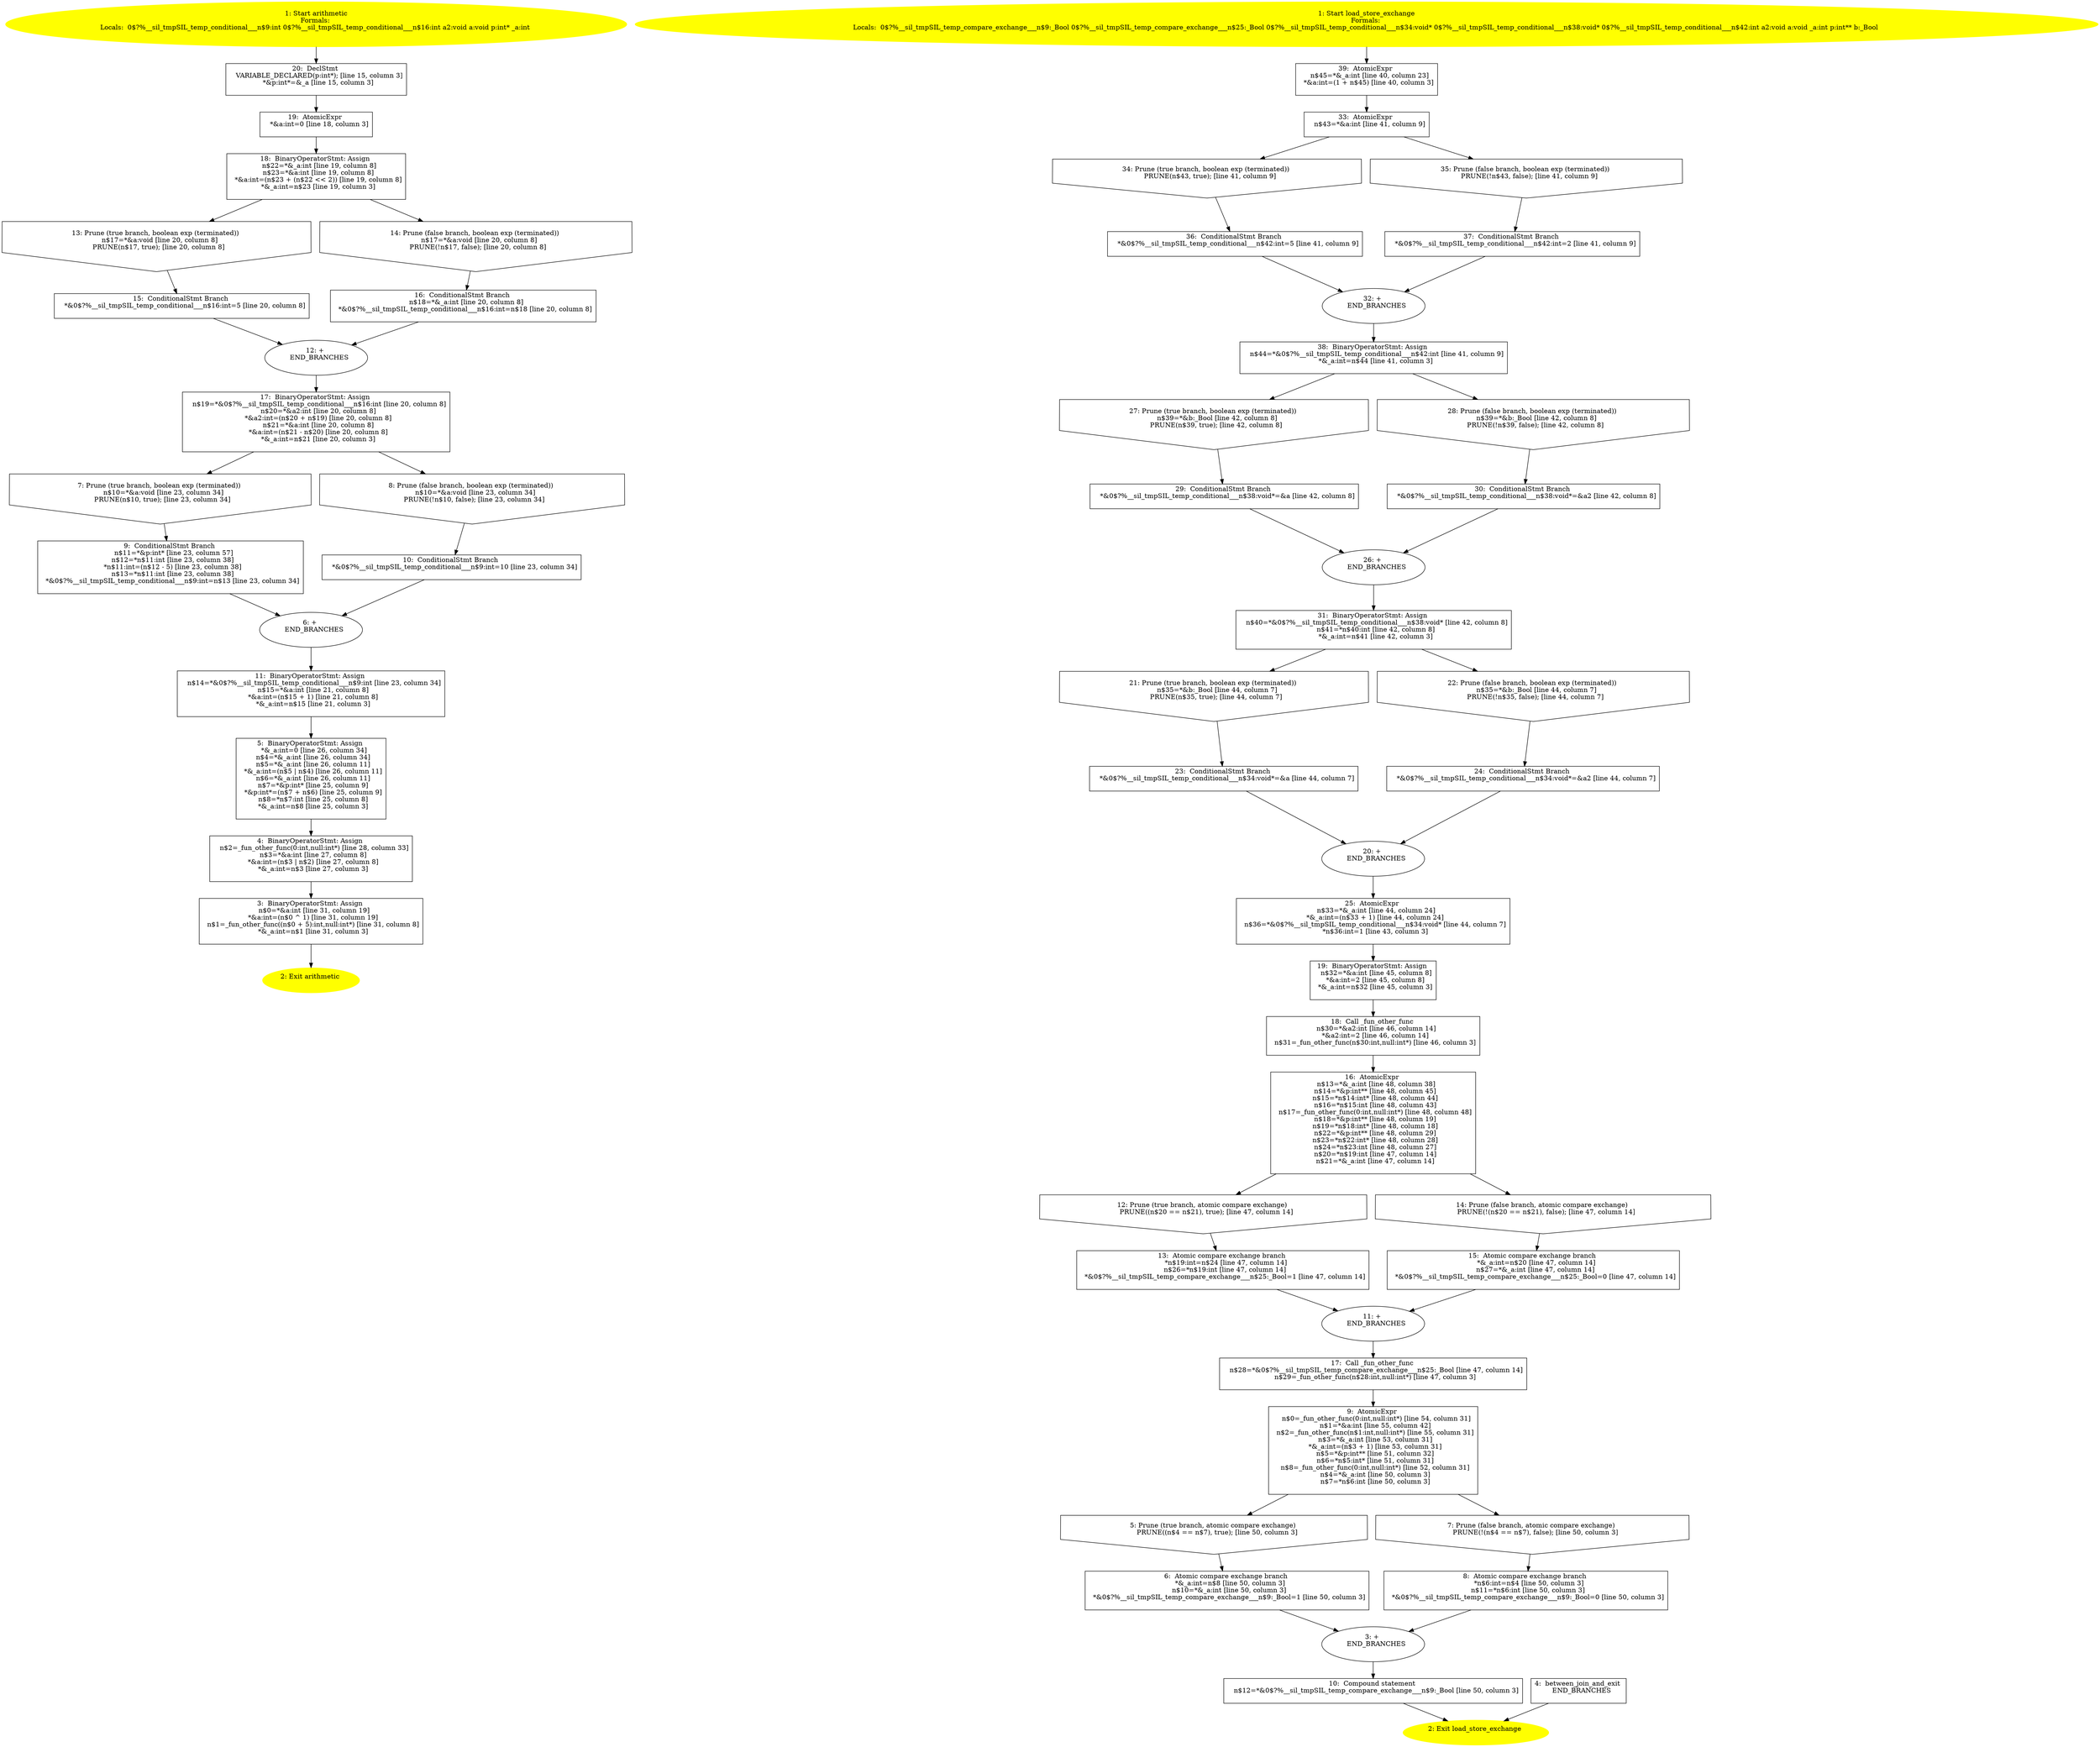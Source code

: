 /* @generated */
digraph cfg {
"arithmetic.26e816805c2eb540_1" [label="1: Start arithmetic\nFormals: \nLocals:  0$?%__sil_tmpSIL_temp_conditional___n$9:int 0$?%__sil_tmpSIL_temp_conditional___n$16:int a2:void a:void p:int* _a:int \n  " color=yellow style=filled]
	

	 "arithmetic.26e816805c2eb540_1" -> "arithmetic.26e816805c2eb540_20" ;
"arithmetic.26e816805c2eb540_2" [label="2: Exit arithmetic \n  " color=yellow style=filled]
	

"arithmetic.26e816805c2eb540_3" [label="3:  BinaryOperatorStmt: Assign \n   n$0=*&a:int [line 31, column 19]\n  *&a:int=(n$0 ^ 1) [line 31, column 19]\n  n$1=_fun_other_func((n$0 + 5):int,null:int*) [line 31, column 8]\n  *&_a:int=n$1 [line 31, column 3]\n " shape="box"]
	

	 "arithmetic.26e816805c2eb540_3" -> "arithmetic.26e816805c2eb540_2" ;
"arithmetic.26e816805c2eb540_4" [label="4:  BinaryOperatorStmt: Assign \n   n$2=_fun_other_func(0:int,null:int*) [line 28, column 33]\n  n$3=*&a:int [line 27, column 8]\n  *&a:int=(n$3 | n$2) [line 27, column 8]\n  *&_a:int=n$3 [line 27, column 3]\n " shape="box"]
	

	 "arithmetic.26e816805c2eb540_4" -> "arithmetic.26e816805c2eb540_3" ;
"arithmetic.26e816805c2eb540_5" [label="5:  BinaryOperatorStmt: Assign \n   *&_a:int=0 [line 26, column 34]\n  n$4=*&_a:int [line 26, column 34]\n  n$5=*&_a:int [line 26, column 11]\n  *&_a:int=(n$5 | n$4) [line 26, column 11]\n  n$6=*&_a:int [line 26, column 11]\n  n$7=*&p:int* [line 25, column 9]\n  *&p:int*=(n$7 + n$6) [line 25, column 9]\n  n$8=*n$7:int [line 25, column 8]\n  *&_a:int=n$8 [line 25, column 3]\n " shape="box"]
	

	 "arithmetic.26e816805c2eb540_5" -> "arithmetic.26e816805c2eb540_4" ;
"arithmetic.26e816805c2eb540_6" [label="6: + \n   END_BRANCHES\n " ]
	

	 "arithmetic.26e816805c2eb540_6" -> "arithmetic.26e816805c2eb540_11" ;
"arithmetic.26e816805c2eb540_7" [label="7: Prune (true branch, boolean exp (terminated)) \n   n$10=*&a:void [line 23, column 34]\n  PRUNE(n$10, true); [line 23, column 34]\n " shape="invhouse"]
	

	 "arithmetic.26e816805c2eb540_7" -> "arithmetic.26e816805c2eb540_9" ;
"arithmetic.26e816805c2eb540_8" [label="8: Prune (false branch, boolean exp (terminated)) \n   n$10=*&a:void [line 23, column 34]\n  PRUNE(!n$10, false); [line 23, column 34]\n " shape="invhouse"]
	

	 "arithmetic.26e816805c2eb540_8" -> "arithmetic.26e816805c2eb540_10" ;
"arithmetic.26e816805c2eb540_9" [label="9:  ConditionalStmt Branch \n   n$11=*&p:int* [line 23, column 57]\n  n$12=*n$11:int [line 23, column 38]\n  *n$11:int=(n$12 - 5) [line 23, column 38]\n  n$13=*n$11:int [line 23, column 38]\n  *&0$?%__sil_tmpSIL_temp_conditional___n$9:int=n$13 [line 23, column 34]\n " shape="box"]
	

	 "arithmetic.26e816805c2eb540_9" -> "arithmetic.26e816805c2eb540_6" ;
"arithmetic.26e816805c2eb540_10" [label="10:  ConditionalStmt Branch \n   *&0$?%__sil_tmpSIL_temp_conditional___n$9:int=10 [line 23, column 34]\n " shape="box"]
	

	 "arithmetic.26e816805c2eb540_10" -> "arithmetic.26e816805c2eb540_6" ;
"arithmetic.26e816805c2eb540_11" [label="11:  BinaryOperatorStmt: Assign \n   n$14=*&0$?%__sil_tmpSIL_temp_conditional___n$9:int [line 23, column 34]\n  n$15=*&a:int [line 21, column 8]\n  *&a:int=(n$15 + 1) [line 21, column 8]\n  *&_a:int=n$15 [line 21, column 3]\n " shape="box"]
	

	 "arithmetic.26e816805c2eb540_11" -> "arithmetic.26e816805c2eb540_5" ;
"arithmetic.26e816805c2eb540_12" [label="12: + \n   END_BRANCHES\n " ]
	

	 "arithmetic.26e816805c2eb540_12" -> "arithmetic.26e816805c2eb540_17" ;
"arithmetic.26e816805c2eb540_13" [label="13: Prune (true branch, boolean exp (terminated)) \n   n$17=*&a:void [line 20, column 8]\n  PRUNE(n$17, true); [line 20, column 8]\n " shape="invhouse"]
	

	 "arithmetic.26e816805c2eb540_13" -> "arithmetic.26e816805c2eb540_15" ;
"arithmetic.26e816805c2eb540_14" [label="14: Prune (false branch, boolean exp (terminated)) \n   n$17=*&a:void [line 20, column 8]\n  PRUNE(!n$17, false); [line 20, column 8]\n " shape="invhouse"]
	

	 "arithmetic.26e816805c2eb540_14" -> "arithmetic.26e816805c2eb540_16" ;
"arithmetic.26e816805c2eb540_15" [label="15:  ConditionalStmt Branch \n   *&0$?%__sil_tmpSIL_temp_conditional___n$16:int=5 [line 20, column 8]\n " shape="box"]
	

	 "arithmetic.26e816805c2eb540_15" -> "arithmetic.26e816805c2eb540_12" ;
"arithmetic.26e816805c2eb540_16" [label="16:  ConditionalStmt Branch \n   n$18=*&_a:int [line 20, column 8]\n  *&0$?%__sil_tmpSIL_temp_conditional___n$16:int=n$18 [line 20, column 8]\n " shape="box"]
	

	 "arithmetic.26e816805c2eb540_16" -> "arithmetic.26e816805c2eb540_12" ;
"arithmetic.26e816805c2eb540_17" [label="17:  BinaryOperatorStmt: Assign \n   n$19=*&0$?%__sil_tmpSIL_temp_conditional___n$16:int [line 20, column 8]\n  n$20=*&a2:int [line 20, column 8]\n  *&a2:int=(n$20 + n$19) [line 20, column 8]\n  n$21=*&a:int [line 20, column 8]\n  *&a:int=(n$21 - n$20) [line 20, column 8]\n  *&_a:int=n$21 [line 20, column 3]\n " shape="box"]
	

	 "arithmetic.26e816805c2eb540_17" -> "arithmetic.26e816805c2eb540_7" ;
	 "arithmetic.26e816805c2eb540_17" -> "arithmetic.26e816805c2eb540_8" ;
"arithmetic.26e816805c2eb540_18" [label="18:  BinaryOperatorStmt: Assign \n   n$22=*&_a:int [line 19, column 8]\n  n$23=*&a:int [line 19, column 8]\n  *&a:int=(n$23 + (n$22 << 2)) [line 19, column 8]\n  *&_a:int=n$23 [line 19, column 3]\n " shape="box"]
	

	 "arithmetic.26e816805c2eb540_18" -> "arithmetic.26e816805c2eb540_13" ;
	 "arithmetic.26e816805c2eb540_18" -> "arithmetic.26e816805c2eb540_14" ;
"arithmetic.26e816805c2eb540_19" [label="19:  AtomicExpr \n   *&a:int=0 [line 18, column 3]\n " shape="box"]
	

	 "arithmetic.26e816805c2eb540_19" -> "arithmetic.26e816805c2eb540_18" ;
"arithmetic.26e816805c2eb540_20" [label="20:  DeclStmt \n   VARIABLE_DECLARED(p:int*); [line 15, column 3]\n  *&p:int*=&_a [line 15, column 3]\n " shape="box"]
	

	 "arithmetic.26e816805c2eb540_20" -> "arithmetic.26e816805c2eb540_19" ;
"load_store_exchange.3da178fb2a20c1b2_1" [label="1: Start load_store_exchange\nFormals: \nLocals:  0$?%__sil_tmpSIL_temp_compare_exchange___n$9:_Bool 0$?%__sil_tmpSIL_temp_compare_exchange___n$25:_Bool 0$?%__sil_tmpSIL_temp_conditional___n$34:void* 0$?%__sil_tmpSIL_temp_conditional___n$38:void* 0$?%__sil_tmpSIL_temp_conditional___n$42:int a2:void a:void _a:int p:int** b:_Bool \n  " color=yellow style=filled]
	

	 "load_store_exchange.3da178fb2a20c1b2_1" -> "load_store_exchange.3da178fb2a20c1b2_39" ;
"load_store_exchange.3da178fb2a20c1b2_2" [label="2: Exit load_store_exchange \n  " color=yellow style=filled]
	

"load_store_exchange.3da178fb2a20c1b2_3" [label="3: + \n   END_BRANCHES\n " ]
	

	 "load_store_exchange.3da178fb2a20c1b2_3" -> "load_store_exchange.3da178fb2a20c1b2_10" ;
"load_store_exchange.3da178fb2a20c1b2_4" [label="4:  between_join_and_exit \n   END_BRANCHES\n " shape="box"]
	

	 "load_store_exchange.3da178fb2a20c1b2_4" -> "load_store_exchange.3da178fb2a20c1b2_2" ;
"load_store_exchange.3da178fb2a20c1b2_5" [label="5: Prune (true branch, atomic compare exchange) \n   PRUNE((n$4 == n$7), true); [line 50, column 3]\n " shape="invhouse"]
	

	 "load_store_exchange.3da178fb2a20c1b2_5" -> "load_store_exchange.3da178fb2a20c1b2_6" ;
"load_store_exchange.3da178fb2a20c1b2_6" [label="6:  Atomic compare exchange branch \n   *&_a:int=n$8 [line 50, column 3]\n  n$10=*&_a:int [line 50, column 3]\n  *&0$?%__sil_tmpSIL_temp_compare_exchange___n$9:_Bool=1 [line 50, column 3]\n " shape="box"]
	

	 "load_store_exchange.3da178fb2a20c1b2_6" -> "load_store_exchange.3da178fb2a20c1b2_3" ;
"load_store_exchange.3da178fb2a20c1b2_7" [label="7: Prune (false branch, atomic compare exchange) \n   PRUNE(!(n$4 == n$7), false); [line 50, column 3]\n " shape="invhouse"]
	

	 "load_store_exchange.3da178fb2a20c1b2_7" -> "load_store_exchange.3da178fb2a20c1b2_8" ;
"load_store_exchange.3da178fb2a20c1b2_8" [label="8:  Atomic compare exchange branch \n   *n$6:int=n$4 [line 50, column 3]\n  n$11=*n$6:int [line 50, column 3]\n  *&0$?%__sil_tmpSIL_temp_compare_exchange___n$9:_Bool=0 [line 50, column 3]\n " shape="box"]
	

	 "load_store_exchange.3da178fb2a20c1b2_8" -> "load_store_exchange.3da178fb2a20c1b2_3" ;
"load_store_exchange.3da178fb2a20c1b2_9" [label="9:  AtomicExpr \n   n$0=_fun_other_func(0:int,null:int*) [line 54, column 31]\n  n$1=*&a:int [line 55, column 42]\n  n$2=_fun_other_func(n$1:int,null:int*) [line 55, column 31]\n  n$3=*&_a:int [line 53, column 31]\n  *&_a:int=(n$3 + 1) [line 53, column 31]\n  n$5=*&p:int** [line 51, column 32]\n  n$6=*n$5:int* [line 51, column 31]\n  n$8=_fun_other_func(0:int,null:int*) [line 52, column 31]\n  n$4=*&_a:int [line 50, column 3]\n  n$7=*n$6:int [line 50, column 3]\n " shape="box"]
	

	 "load_store_exchange.3da178fb2a20c1b2_9" -> "load_store_exchange.3da178fb2a20c1b2_5" ;
	 "load_store_exchange.3da178fb2a20c1b2_9" -> "load_store_exchange.3da178fb2a20c1b2_7" ;
"load_store_exchange.3da178fb2a20c1b2_10" [label="10:  Compound statement \n   n$12=*&0$?%__sil_tmpSIL_temp_compare_exchange___n$9:_Bool [line 50, column 3]\n " shape="box"]
	

	 "load_store_exchange.3da178fb2a20c1b2_10" -> "load_store_exchange.3da178fb2a20c1b2_2" ;
"load_store_exchange.3da178fb2a20c1b2_11" [label="11: + \n   END_BRANCHES\n " ]
	

	 "load_store_exchange.3da178fb2a20c1b2_11" -> "load_store_exchange.3da178fb2a20c1b2_17" ;
"load_store_exchange.3da178fb2a20c1b2_12" [label="12: Prune (true branch, atomic compare exchange) \n   PRUNE((n$20 == n$21), true); [line 47, column 14]\n " shape="invhouse"]
	

	 "load_store_exchange.3da178fb2a20c1b2_12" -> "load_store_exchange.3da178fb2a20c1b2_13" ;
"load_store_exchange.3da178fb2a20c1b2_13" [label="13:  Atomic compare exchange branch \n   *n$19:int=n$24 [line 47, column 14]\n  n$26=*n$19:int [line 47, column 14]\n  *&0$?%__sil_tmpSIL_temp_compare_exchange___n$25:_Bool=1 [line 47, column 14]\n " shape="box"]
	

	 "load_store_exchange.3da178fb2a20c1b2_13" -> "load_store_exchange.3da178fb2a20c1b2_11" ;
"load_store_exchange.3da178fb2a20c1b2_14" [label="14: Prune (false branch, atomic compare exchange) \n   PRUNE(!(n$20 == n$21), false); [line 47, column 14]\n " shape="invhouse"]
	

	 "load_store_exchange.3da178fb2a20c1b2_14" -> "load_store_exchange.3da178fb2a20c1b2_15" ;
"load_store_exchange.3da178fb2a20c1b2_15" [label="15:  Atomic compare exchange branch \n   *&_a:int=n$20 [line 47, column 14]\n  n$27=*&_a:int [line 47, column 14]\n  *&0$?%__sil_tmpSIL_temp_compare_exchange___n$25:_Bool=0 [line 47, column 14]\n " shape="box"]
	

	 "load_store_exchange.3da178fb2a20c1b2_15" -> "load_store_exchange.3da178fb2a20c1b2_11" ;
"load_store_exchange.3da178fb2a20c1b2_16" [label="16:  AtomicExpr \n   n$13=*&_a:int [line 48, column 38]\n  n$14=*&p:int** [line 48, column 45]\n  n$15=*n$14:int* [line 48, column 44]\n  n$16=*n$15:int [line 48, column 43]\n  n$17=_fun_other_func(0:int,null:int*) [line 48, column 48]\n  n$18=*&p:int** [line 48, column 19]\n  n$19=*n$18:int* [line 48, column 18]\n  n$22=*&p:int** [line 48, column 29]\n  n$23=*n$22:int* [line 48, column 28]\n  n$24=*n$23:int [line 48, column 27]\n  n$20=*n$19:int [line 47, column 14]\n  n$21=*&_a:int [line 47, column 14]\n " shape="box"]
	

	 "load_store_exchange.3da178fb2a20c1b2_16" -> "load_store_exchange.3da178fb2a20c1b2_12" ;
	 "load_store_exchange.3da178fb2a20c1b2_16" -> "load_store_exchange.3da178fb2a20c1b2_14" ;
"load_store_exchange.3da178fb2a20c1b2_17" [label="17:  Call _fun_other_func \n   n$28=*&0$?%__sil_tmpSIL_temp_compare_exchange___n$25:_Bool [line 47, column 14]\n  n$29=_fun_other_func(n$28:int,null:int*) [line 47, column 3]\n " shape="box"]
	

	 "load_store_exchange.3da178fb2a20c1b2_17" -> "load_store_exchange.3da178fb2a20c1b2_9" ;
"load_store_exchange.3da178fb2a20c1b2_18" [label="18:  Call _fun_other_func \n   n$30=*&a2:int [line 46, column 14]\n  *&a2:int=2 [line 46, column 14]\n  n$31=_fun_other_func(n$30:int,null:int*) [line 46, column 3]\n " shape="box"]
	

	 "load_store_exchange.3da178fb2a20c1b2_18" -> "load_store_exchange.3da178fb2a20c1b2_16" ;
"load_store_exchange.3da178fb2a20c1b2_19" [label="19:  BinaryOperatorStmt: Assign \n   n$32=*&a:int [line 45, column 8]\n  *&a:int=2 [line 45, column 8]\n  *&_a:int=n$32 [line 45, column 3]\n " shape="box"]
	

	 "load_store_exchange.3da178fb2a20c1b2_19" -> "load_store_exchange.3da178fb2a20c1b2_18" ;
"load_store_exchange.3da178fb2a20c1b2_20" [label="20: + \n   END_BRANCHES\n " ]
	

	 "load_store_exchange.3da178fb2a20c1b2_20" -> "load_store_exchange.3da178fb2a20c1b2_25" ;
"load_store_exchange.3da178fb2a20c1b2_21" [label="21: Prune (true branch, boolean exp (terminated)) \n   n$35=*&b:_Bool [line 44, column 7]\n  PRUNE(n$35, true); [line 44, column 7]\n " shape="invhouse"]
	

	 "load_store_exchange.3da178fb2a20c1b2_21" -> "load_store_exchange.3da178fb2a20c1b2_23" ;
"load_store_exchange.3da178fb2a20c1b2_22" [label="22: Prune (false branch, boolean exp (terminated)) \n   n$35=*&b:_Bool [line 44, column 7]\n  PRUNE(!n$35, false); [line 44, column 7]\n " shape="invhouse"]
	

	 "load_store_exchange.3da178fb2a20c1b2_22" -> "load_store_exchange.3da178fb2a20c1b2_24" ;
"load_store_exchange.3da178fb2a20c1b2_23" [label="23:  ConditionalStmt Branch \n   *&0$?%__sil_tmpSIL_temp_conditional___n$34:void*=&a [line 44, column 7]\n " shape="box"]
	

	 "load_store_exchange.3da178fb2a20c1b2_23" -> "load_store_exchange.3da178fb2a20c1b2_20" ;
"load_store_exchange.3da178fb2a20c1b2_24" [label="24:  ConditionalStmt Branch \n   *&0$?%__sil_tmpSIL_temp_conditional___n$34:void*=&a2 [line 44, column 7]\n " shape="box"]
	

	 "load_store_exchange.3da178fb2a20c1b2_24" -> "load_store_exchange.3da178fb2a20c1b2_20" ;
"load_store_exchange.3da178fb2a20c1b2_25" [label="25:  AtomicExpr \n   n$33=*&_a:int [line 44, column 24]\n  *&_a:int=(n$33 + 1) [line 44, column 24]\n  n$36=*&0$?%__sil_tmpSIL_temp_conditional___n$34:void* [line 44, column 7]\n  *n$36:int=1 [line 43, column 3]\n " shape="box"]
	

	 "load_store_exchange.3da178fb2a20c1b2_25" -> "load_store_exchange.3da178fb2a20c1b2_19" ;
"load_store_exchange.3da178fb2a20c1b2_26" [label="26: + \n   END_BRANCHES\n " ]
	

	 "load_store_exchange.3da178fb2a20c1b2_26" -> "load_store_exchange.3da178fb2a20c1b2_31" ;
"load_store_exchange.3da178fb2a20c1b2_27" [label="27: Prune (true branch, boolean exp (terminated)) \n   n$39=*&b:_Bool [line 42, column 8]\n  PRUNE(n$39, true); [line 42, column 8]\n " shape="invhouse"]
	

	 "load_store_exchange.3da178fb2a20c1b2_27" -> "load_store_exchange.3da178fb2a20c1b2_29" ;
"load_store_exchange.3da178fb2a20c1b2_28" [label="28: Prune (false branch, boolean exp (terminated)) \n   n$39=*&b:_Bool [line 42, column 8]\n  PRUNE(!n$39, false); [line 42, column 8]\n " shape="invhouse"]
	

	 "load_store_exchange.3da178fb2a20c1b2_28" -> "load_store_exchange.3da178fb2a20c1b2_30" ;
"load_store_exchange.3da178fb2a20c1b2_29" [label="29:  ConditionalStmt Branch \n   *&0$?%__sil_tmpSIL_temp_conditional___n$38:void*=&a [line 42, column 8]\n " shape="box"]
	

	 "load_store_exchange.3da178fb2a20c1b2_29" -> "load_store_exchange.3da178fb2a20c1b2_26" ;
"load_store_exchange.3da178fb2a20c1b2_30" [label="30:  ConditionalStmt Branch \n   *&0$?%__sil_tmpSIL_temp_conditional___n$38:void*=&a2 [line 42, column 8]\n " shape="box"]
	

	 "load_store_exchange.3da178fb2a20c1b2_30" -> "load_store_exchange.3da178fb2a20c1b2_26" ;
"load_store_exchange.3da178fb2a20c1b2_31" [label="31:  BinaryOperatorStmt: Assign \n   n$40=*&0$?%__sil_tmpSIL_temp_conditional___n$38:void* [line 42, column 8]\n  n$41=*n$40:int [line 42, column 8]\n  *&_a:int=n$41 [line 42, column 3]\n " shape="box"]
	

	 "load_store_exchange.3da178fb2a20c1b2_31" -> "load_store_exchange.3da178fb2a20c1b2_21" ;
	 "load_store_exchange.3da178fb2a20c1b2_31" -> "load_store_exchange.3da178fb2a20c1b2_22" ;
"load_store_exchange.3da178fb2a20c1b2_32" [label="32: + \n   END_BRANCHES\n " ]
	

	 "load_store_exchange.3da178fb2a20c1b2_32" -> "load_store_exchange.3da178fb2a20c1b2_38" ;
"load_store_exchange.3da178fb2a20c1b2_33" [label="33:  AtomicExpr \n   n$43=*&a:int [line 41, column 9]\n " shape="box"]
	

	 "load_store_exchange.3da178fb2a20c1b2_33" -> "load_store_exchange.3da178fb2a20c1b2_34" ;
	 "load_store_exchange.3da178fb2a20c1b2_33" -> "load_store_exchange.3da178fb2a20c1b2_35" ;
"load_store_exchange.3da178fb2a20c1b2_34" [label="34: Prune (true branch, boolean exp (terminated)) \n   PRUNE(n$43, true); [line 41, column 9]\n " shape="invhouse"]
	

	 "load_store_exchange.3da178fb2a20c1b2_34" -> "load_store_exchange.3da178fb2a20c1b2_36" ;
"load_store_exchange.3da178fb2a20c1b2_35" [label="35: Prune (false branch, boolean exp (terminated)) \n   PRUNE(!n$43, false); [line 41, column 9]\n " shape="invhouse"]
	

	 "load_store_exchange.3da178fb2a20c1b2_35" -> "load_store_exchange.3da178fb2a20c1b2_37" ;
"load_store_exchange.3da178fb2a20c1b2_36" [label="36:  ConditionalStmt Branch \n   *&0$?%__sil_tmpSIL_temp_conditional___n$42:int=5 [line 41, column 9]\n " shape="box"]
	

	 "load_store_exchange.3da178fb2a20c1b2_36" -> "load_store_exchange.3da178fb2a20c1b2_32" ;
"load_store_exchange.3da178fb2a20c1b2_37" [label="37:  ConditionalStmt Branch \n   *&0$?%__sil_tmpSIL_temp_conditional___n$42:int=2 [line 41, column 9]\n " shape="box"]
	

	 "load_store_exchange.3da178fb2a20c1b2_37" -> "load_store_exchange.3da178fb2a20c1b2_32" ;
"load_store_exchange.3da178fb2a20c1b2_38" [label="38:  BinaryOperatorStmt: Assign \n   n$44=*&0$?%__sil_tmpSIL_temp_conditional___n$42:int [line 41, column 9]\n  *&_a:int=n$44 [line 41, column 3]\n " shape="box"]
	

	 "load_store_exchange.3da178fb2a20c1b2_38" -> "load_store_exchange.3da178fb2a20c1b2_27" ;
	 "load_store_exchange.3da178fb2a20c1b2_38" -> "load_store_exchange.3da178fb2a20c1b2_28" ;
"load_store_exchange.3da178fb2a20c1b2_39" [label="39:  AtomicExpr \n   n$45=*&_a:int [line 40, column 23]\n  *&a:int=(1 + n$45) [line 40, column 3]\n " shape="box"]
	

	 "load_store_exchange.3da178fb2a20c1b2_39" -> "load_store_exchange.3da178fb2a20c1b2_33" ;
}
